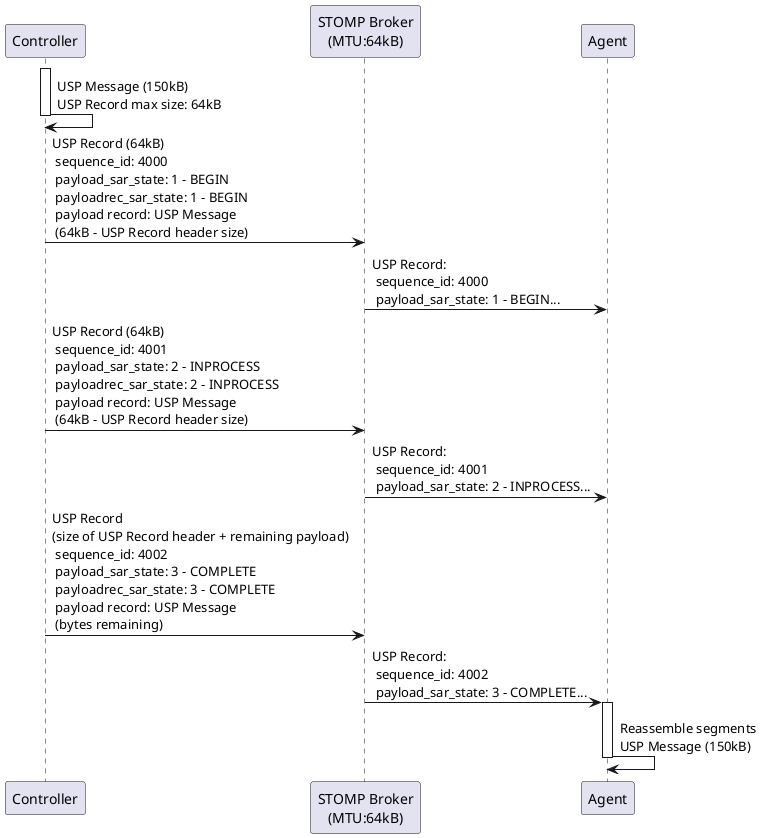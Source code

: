 @startuml

participant Controller as C
participant "STOMP Broker\n(MTU:64kB)" as S
participant Agent as A


Activate C

C -> C : USP Message (150kB)\nUSP Record max size: 64kB

Deactivate C

C -> S : USP Record (64kB)\n sequence_id: 4000 \n payload_sar_state: 1 - BEGIN\n payloadrec_sar_state: 1 - BEGIN\n payload record: USP Message \n (64kB - USP Record header size)

S -> A : USP Record:\n sequence_id: 4000\n payload_sar_state: 1 - BEGIN...

C -> S : USP Record (64kB)\n sequence_id: 4001 \n payload_sar_state: 2 - INPROCESS\n payloadrec_sar_state: 2 - INPROCESS\n payload record: USP Message \n (64kB - USP Record header size)

S -> A : USP Record:\n sequence_id: 4001\n payload_sar_state: 2 - INPROCESS...

C -> S : USP Record\n(size of USP Record header + remaining payload)\n sequence_id: 4002 \n payload_sar_state: 3 - COMPLETE\n payloadrec_sar_state: 3 - COMPLETE\n payload record: USP Message \n (bytes remaining)

S -> A : USP Record:\n sequence_id: 4002\n payload_sar_state: 3 - COMPLETE...

Activate A

A -> A: Reassemble segments\nUSP Message (150kB)

Deactivate A

@enduml
